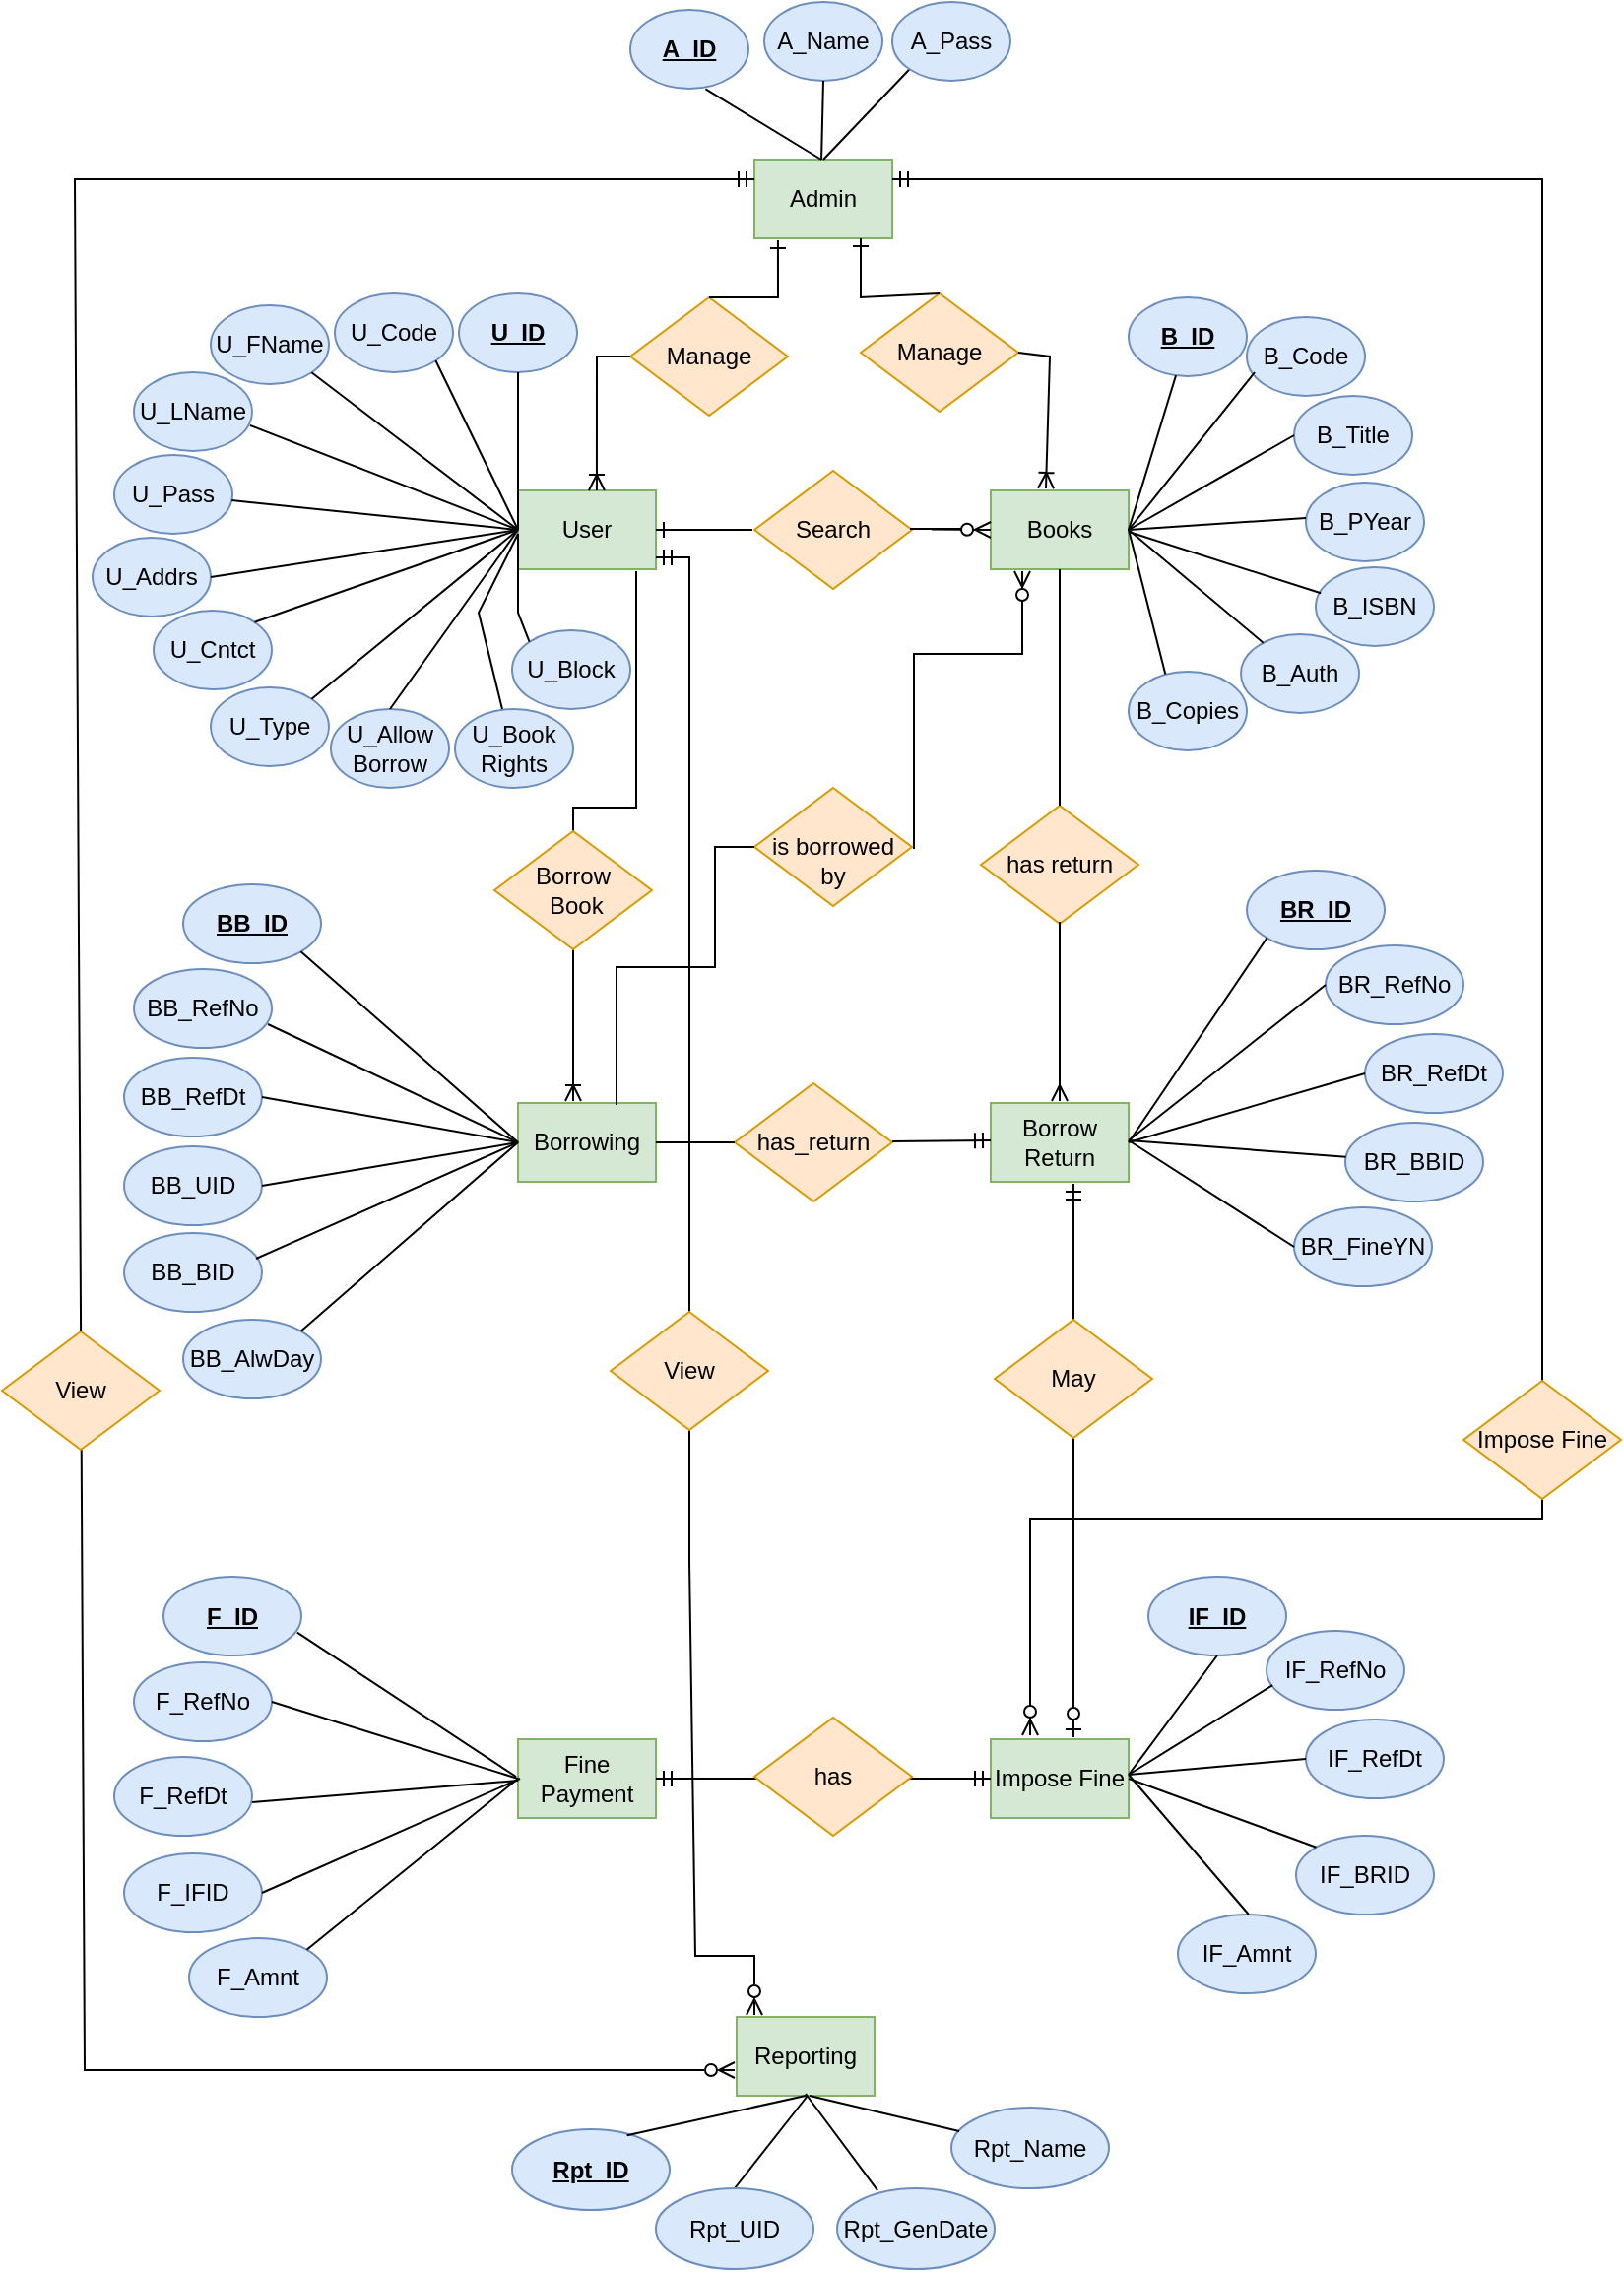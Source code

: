 <mxfile version="22.1.3" type="device">
  <diagram name="Page-1" id="WQARhl-FKVITCLRpHLHu">
    <mxGraphModel dx="1498" dy="593" grid="1" gridSize="10" guides="1" tooltips="1" connect="1" arrows="1" fold="1" page="1" pageScale="1" pageWidth="827" pageHeight="1169" math="0" shadow="0">
      <root>
        <mxCell id="0" />
        <mxCell id="1" parent="0" />
        <mxCell id="soU9A6euAvQVNGEZgH7Y-1" value="User" style="rounded=0;whiteSpace=wrap;html=1;fillColor=#d5e8d4;strokeColor=#82b366;" parent="1" vertex="1">
          <mxGeometry x="240" y="278" width="70" height="40" as="geometry" />
        </mxCell>
        <mxCell id="soU9A6euAvQVNGEZgH7Y-2" value="U_ID" style="ellipse;whiteSpace=wrap;html=1;fontStyle=5;fillColor=#dae8fc;strokeColor=#6c8ebf;" parent="1" vertex="1">
          <mxGeometry x="210" y="178" width="60" height="40" as="geometry" />
        </mxCell>
        <mxCell id="soU9A6euAvQVNGEZgH7Y-3" value="U_FName" style="ellipse;whiteSpace=wrap;html=1;fillColor=#dae8fc;strokeColor=#6c8ebf;" parent="1" vertex="1">
          <mxGeometry x="84" y="184" width="60" height="40" as="geometry" />
        </mxCell>
        <mxCell id="soU9A6euAvQVNGEZgH7Y-4" value="U_Pass" style="ellipse;whiteSpace=wrap;html=1;fillColor=#dae8fc;strokeColor=#6c8ebf;" parent="1" vertex="1">
          <mxGeometry x="35" y="260" width="60" height="40" as="geometry" />
        </mxCell>
        <mxCell id="soU9A6euAvQVNGEZgH7Y-5" value="U_Addrs" style="ellipse;whiteSpace=wrap;html=1;fillColor=#dae8fc;strokeColor=#6c8ebf;" parent="1" vertex="1">
          <mxGeometry x="24" y="302" width="60" height="40" as="geometry" />
        </mxCell>
        <mxCell id="soU9A6euAvQVNGEZgH7Y-6" value="U_Cntct" style="ellipse;whiteSpace=wrap;html=1;fillColor=#dae8fc;strokeColor=#6c8ebf;" parent="1" vertex="1">
          <mxGeometry x="55" y="339" width="60" height="40" as="geometry" />
        </mxCell>
        <mxCell id="soU9A6euAvQVNGEZgH7Y-7" value="U_Type" style="ellipse;whiteSpace=wrap;html=1;fillColor=#dae8fc;strokeColor=#6c8ebf;" parent="1" vertex="1">
          <mxGeometry x="84" y="378" width="60" height="40" as="geometry" />
        </mxCell>
        <mxCell id="soU9A6euAvQVNGEZgH7Y-8" value="U_Code" style="ellipse;whiteSpace=wrap;html=1;fillColor=#dae8fc;strokeColor=#6c8ebf;" parent="1" vertex="1">
          <mxGeometry x="147" y="178" width="60" height="40" as="geometry" />
        </mxCell>
        <mxCell id="soU9A6euAvQVNGEZgH7Y-9" value="U_Allow&lt;br style=&quot;border-color: var(--border-color);&quot;&gt;Borrow" style="ellipse;whiteSpace=wrap;html=1;fillColor=#dae8fc;strokeColor=#6c8ebf;" parent="1" vertex="1">
          <mxGeometry x="145" y="389" width="60" height="40" as="geometry" />
        </mxCell>
        <mxCell id="soU9A6euAvQVNGEZgH7Y-11" value="" style="endArrow=none;html=1;rounded=0;entryX=0.5;entryY=1;entryDx=0;entryDy=0;" parent="1" target="soU9A6euAvQVNGEZgH7Y-2" edge="1">
          <mxGeometry width="50" height="50" relative="1" as="geometry">
            <mxPoint x="240" y="298" as="sourcePoint" />
            <mxPoint x="235" y="258" as="targetPoint" />
          </mxGeometry>
        </mxCell>
        <mxCell id="soU9A6euAvQVNGEZgH7Y-12" value="" style="endArrow=none;html=1;rounded=0;entryX=1;entryY=1;entryDx=0;entryDy=0;" parent="1" target="soU9A6euAvQVNGEZgH7Y-8" edge="1">
          <mxGeometry width="50" height="50" relative="1" as="geometry">
            <mxPoint x="240" y="298" as="sourcePoint" />
            <mxPoint x="120" y="248" as="targetPoint" />
          </mxGeometry>
        </mxCell>
        <mxCell id="soU9A6euAvQVNGEZgH7Y-13" value="" style="endArrow=none;html=1;rounded=0;entryX=1;entryY=1;entryDx=0;entryDy=0;" parent="1" target="soU9A6euAvQVNGEZgH7Y-3" edge="1">
          <mxGeometry width="50" height="50" relative="1" as="geometry">
            <mxPoint x="240" y="298" as="sourcePoint" />
            <mxPoint x="150" y="230" as="targetPoint" />
          </mxGeometry>
        </mxCell>
        <mxCell id="soU9A6euAvQVNGEZgH7Y-14" value="" style="endArrow=none;html=1;rounded=0;" parent="1" target="soU9A6euAvQVNGEZgH7Y-4" edge="1">
          <mxGeometry width="50" height="50" relative="1" as="geometry">
            <mxPoint x="240" y="298" as="sourcePoint" />
            <mxPoint x="110" y="308" as="targetPoint" />
          </mxGeometry>
        </mxCell>
        <mxCell id="soU9A6euAvQVNGEZgH7Y-15" value="" style="endArrow=none;html=1;rounded=0;entryX=1;entryY=0.5;entryDx=0;entryDy=0;" parent="1" target="soU9A6euAvQVNGEZgH7Y-5" edge="1">
          <mxGeometry width="50" height="50" relative="1" as="geometry">
            <mxPoint x="240" y="298" as="sourcePoint" />
            <mxPoint x="106" y="348" as="targetPoint" />
          </mxGeometry>
        </mxCell>
        <mxCell id="soU9A6euAvQVNGEZgH7Y-16" value="" style="endArrow=none;html=1;rounded=0;entryX=1;entryY=0;entryDx=0;entryDy=0;" parent="1" target="soU9A6euAvQVNGEZgH7Y-6" edge="1">
          <mxGeometry width="50" height="50" relative="1" as="geometry">
            <mxPoint x="240" y="298" as="sourcePoint" />
            <mxPoint x="101" y="394" as="targetPoint" />
          </mxGeometry>
        </mxCell>
        <mxCell id="soU9A6euAvQVNGEZgH7Y-17" value="" style="endArrow=none;html=1;rounded=0;entryX=1;entryY=0;entryDx=0;entryDy=0;" parent="1" target="soU9A6euAvQVNGEZgH7Y-7" edge="1">
          <mxGeometry width="50" height="50" relative="1" as="geometry">
            <mxPoint x="240" y="298" as="sourcePoint" />
            <mxPoint x="130" y="483" as="targetPoint" />
          </mxGeometry>
        </mxCell>
        <mxCell id="soU9A6euAvQVNGEZgH7Y-18" value="" style="endArrow=none;html=1;rounded=0;entryX=0.5;entryY=0;entryDx=0;entryDy=0;exitX=0;exitY=0.5;exitDx=0;exitDy=0;" parent="1" source="soU9A6euAvQVNGEZgH7Y-1" target="soU9A6euAvQVNGEZgH7Y-9" edge="1">
          <mxGeometry width="50" height="50" relative="1" as="geometry">
            <mxPoint x="220" y="343" as="sourcePoint" />
            <mxPoint x="140" y="493" as="targetPoint" />
          </mxGeometry>
        </mxCell>
        <mxCell id="soU9A6euAvQVNGEZgH7Y-19" value="Books" style="rounded=0;whiteSpace=wrap;html=1;direction=east;fillColor=#d5e8d4;strokeColor=#82b366;" parent="1" vertex="1">
          <mxGeometry x="480" y="278" width="70" height="40" as="geometry" />
        </mxCell>
        <mxCell id="soU9A6euAvQVNGEZgH7Y-20" value="B_ID" style="ellipse;whiteSpace=wrap;html=1;direction=east;fontStyle=5;fillColor=#dae8fc;strokeColor=#6c8ebf;" parent="1" vertex="1">
          <mxGeometry x="550" y="180" width="60" height="40" as="geometry" />
        </mxCell>
        <mxCell id="soU9A6euAvQVNGEZgH7Y-21" value="B_Title" style="ellipse;whiteSpace=wrap;html=1;direction=east;fillColor=#dae8fc;strokeColor=#6c8ebf;" parent="1" vertex="1">
          <mxGeometry x="634" y="230" width="60" height="40" as="geometry" />
        </mxCell>
        <mxCell id="soU9A6euAvQVNGEZgH7Y-22" value="B_Auth" style="ellipse;whiteSpace=wrap;html=1;direction=east;fillColor=#dae8fc;strokeColor=#6c8ebf;" parent="1" vertex="1">
          <mxGeometry x="607" y="351" width="60" height="40" as="geometry" />
        </mxCell>
        <mxCell id="soU9A6euAvQVNGEZgH7Y-24" value="B_Copies" style="ellipse;whiteSpace=wrap;html=1;direction=east;fillColor=#dae8fc;strokeColor=#6c8ebf;" parent="1" vertex="1">
          <mxGeometry x="550" y="370" width="60" height="40" as="geometry" />
        </mxCell>
        <mxCell id="soU9A6euAvQVNGEZgH7Y-26" value="B_Code" style="ellipse;whiteSpace=wrap;html=1;direction=east;fillColor=#dae8fc;strokeColor=#6c8ebf;" parent="1" vertex="1">
          <mxGeometry x="610" y="190" width="60" height="40" as="geometry" />
        </mxCell>
        <mxCell id="soU9A6euAvQVNGEZgH7Y-36" value="Borrowing" style="rounded=0;whiteSpace=wrap;html=1;direction=east;fillColor=#d5e8d4;strokeColor=#82b366;" parent="1" vertex="1">
          <mxGeometry x="240" y="589" width="70" height="40" as="geometry" />
        </mxCell>
        <mxCell id="soU9A6euAvQVNGEZgH7Y-39" value="BB_ID" style="ellipse;whiteSpace=wrap;html=1;fontStyle=5;fillColor=#dae8fc;strokeColor=#6c8ebf;" parent="1" vertex="1">
          <mxGeometry x="70" y="478" width="70" height="40" as="geometry" />
        </mxCell>
        <mxCell id="soU9A6euAvQVNGEZgH7Y-40" value="BB_RefDt" style="ellipse;whiteSpace=wrap;html=1;fillColor=#dae8fc;strokeColor=#6c8ebf;" parent="1" vertex="1">
          <mxGeometry x="40" y="566" width="70" height="40" as="geometry" />
        </mxCell>
        <mxCell id="soU9A6euAvQVNGEZgH7Y-41" value="BB_UID" style="ellipse;whiteSpace=wrap;html=1;fillColor=#dae8fc;strokeColor=#6c8ebf;" parent="1" vertex="1">
          <mxGeometry x="40" y="611" width="70" height="40" as="geometry" />
        </mxCell>
        <mxCell id="soU9A6euAvQVNGEZgH7Y-42" value="BB_BID" style="ellipse;whiteSpace=wrap;html=1;fillColor=#dae8fc;strokeColor=#6c8ebf;" parent="1" vertex="1">
          <mxGeometry x="40" y="655" width="70" height="40" as="geometry" />
        </mxCell>
        <mxCell id="soU9A6euAvQVNGEZgH7Y-43" value="BB_AlwDay" style="ellipse;whiteSpace=wrap;html=1;fillColor=#dae8fc;strokeColor=#6c8ebf;" parent="1" vertex="1">
          <mxGeometry x="70" y="699" width="70" height="40" as="geometry" />
        </mxCell>
        <mxCell id="soU9A6euAvQVNGEZgH7Y-51" value="Fine Payment" style="rounded=0;whiteSpace=wrap;html=1;direction=east;fillColor=#d5e8d4;strokeColor=#82b366;" parent="1" vertex="1">
          <mxGeometry x="240" y="912" width="70" height="40" as="geometry" />
        </mxCell>
        <mxCell id="soU9A6euAvQVNGEZgH7Y-52" value="F_ID" style="ellipse;whiteSpace=wrap;html=1;fontStyle=5;fillColor=#dae8fc;strokeColor=#6c8ebf;" parent="1" vertex="1">
          <mxGeometry x="60" y="829.5" width="70" height="40" as="geometry" />
        </mxCell>
        <mxCell id="soU9A6euAvQVNGEZgH7Y-53" value="F_RefNo" style="ellipse;whiteSpace=wrap;html=1;fillColor=#dae8fc;strokeColor=#6c8ebf;" parent="1" vertex="1">
          <mxGeometry x="45" y="873" width="70" height="40" as="geometry" />
        </mxCell>
        <mxCell id="soU9A6euAvQVNGEZgH7Y-54" value="F_RefDt" style="ellipse;whiteSpace=wrap;html=1;fillColor=#dae8fc;strokeColor=#6c8ebf;" parent="1" vertex="1">
          <mxGeometry x="35" y="921" width="70" height="40" as="geometry" />
        </mxCell>
        <mxCell id="soU9A6euAvQVNGEZgH7Y-58" value="" style="endArrow=none;html=1;rounded=0;exitX=0;exitY=0.5;exitDx=0;exitDy=0;entryX=1;entryY=0.5;entryDx=0;entryDy=0;" parent="1" source="soU9A6euAvQVNGEZgH7Y-51" target="soU9A6euAvQVNGEZgH7Y-53" edge="1">
          <mxGeometry width="50" height="50" relative="1" as="geometry">
            <mxPoint x="175" y="970" as="sourcePoint" />
            <mxPoint x="300" y="890" as="targetPoint" />
          </mxGeometry>
        </mxCell>
        <mxCell id="soU9A6euAvQVNGEZgH7Y-62" value="BB_RefNo" style="ellipse;whiteSpace=wrap;html=1;fillColor=#dae8fc;strokeColor=#6c8ebf;" parent="1" vertex="1">
          <mxGeometry x="45" y="521" width="70" height="40" as="geometry" />
        </mxCell>
        <mxCell id="ZpRH4vS81PcK0V856r_r-1" value="Borrow Return" style="rounded=0;whiteSpace=wrap;html=1;direction=east;fillColor=#d5e8d4;strokeColor=#82b366;" parent="1" vertex="1">
          <mxGeometry x="480" y="589" width="70" height="40" as="geometry" />
        </mxCell>
        <mxCell id="ZpRH4vS81PcK0V856r_r-2" value="BR_ID" style="ellipse;whiteSpace=wrap;html=1;fontStyle=5;fillColor=#dae8fc;strokeColor=#6c8ebf;" parent="1" vertex="1">
          <mxGeometry x="610" y="471" width="70" height="40" as="geometry" />
        </mxCell>
        <mxCell id="ZpRH4vS81PcK0V856r_r-3" value="BR_RefDt" style="ellipse;whiteSpace=wrap;html=1;fillColor=#dae8fc;strokeColor=#6c8ebf;" parent="1" vertex="1">
          <mxGeometry x="670" y="554" width="70" height="40" as="geometry" />
        </mxCell>
        <mxCell id="ZpRH4vS81PcK0V856r_r-4" value="BR_BBID" style="ellipse;whiteSpace=wrap;html=1;fillColor=#dae8fc;strokeColor=#6c8ebf;" parent="1" vertex="1">
          <mxGeometry x="660" y="599" width="70" height="40" as="geometry" />
        </mxCell>
        <mxCell id="ZpRH4vS81PcK0V856r_r-6" value="BR_FineYN" style="ellipse;whiteSpace=wrap;html=1;fillColor=#dae8fc;strokeColor=#6c8ebf;" parent="1" vertex="1">
          <mxGeometry x="634" y="642" width="70" height="40" as="geometry" />
        </mxCell>
        <mxCell id="ZpRH4vS81PcK0V856r_r-7" value="" style="endArrow=none;html=1;rounded=0;exitX=1;exitY=0.5;exitDx=0;exitDy=0;entryX=0;entryY=1;entryDx=0;entryDy=0;" parent="1" source="ZpRH4vS81PcK0V856r_r-1" target="ZpRH4vS81PcK0V856r_r-2" edge="1">
          <mxGeometry width="50" height="50" relative="1" as="geometry">
            <mxPoint x="560" y="580" as="sourcePoint" />
            <mxPoint x="600" y="514" as="targetPoint" />
          </mxGeometry>
        </mxCell>
        <mxCell id="ZpRH4vS81PcK0V856r_r-8" value="" style="endArrow=none;html=1;rounded=0;exitX=1;exitY=0.5;exitDx=0;exitDy=0;entryX=0;entryY=0.5;entryDx=0;entryDy=0;" parent="1" source="ZpRH4vS81PcK0V856r_r-1" target="ZpRH4vS81PcK0V856r_r-3" edge="1">
          <mxGeometry width="50" height="50" relative="1" as="geometry">
            <mxPoint x="560" y="618" as="sourcePoint" />
            <mxPoint x="620" y="540" as="targetPoint" />
          </mxGeometry>
        </mxCell>
        <mxCell id="ZpRH4vS81PcK0V856r_r-9" value="" style="endArrow=none;html=1;rounded=0;" parent="1" target="ZpRH4vS81PcK0V856r_r-4" edge="1">
          <mxGeometry width="50" height="50" relative="1" as="geometry">
            <mxPoint x="550" y="608" as="sourcePoint" />
            <mxPoint x="640" y="568" as="targetPoint" />
          </mxGeometry>
        </mxCell>
        <mxCell id="ZpRH4vS81PcK0V856r_r-11" value="" style="endArrow=none;html=1;rounded=0;entryX=0;entryY=0.5;entryDx=0;entryDy=0;" parent="1" target="ZpRH4vS81PcK0V856r_r-6" edge="1">
          <mxGeometry width="50" height="50" relative="1" as="geometry">
            <mxPoint x="550" y="608" as="sourcePoint" />
            <mxPoint x="610" y="671" as="targetPoint" />
          </mxGeometry>
        </mxCell>
        <mxCell id="ZpRH4vS81PcK0V856r_r-12" value="BR_RefNo" style="ellipse;whiteSpace=wrap;html=1;fillColor=#dae8fc;strokeColor=#6c8ebf;" parent="1" vertex="1">
          <mxGeometry x="650" y="509" width="70" height="40" as="geometry" />
        </mxCell>
        <mxCell id="ZpRH4vS81PcK0V856r_r-13" value="" style="endArrow=none;html=1;rounded=0;entryX=0;entryY=0.5;entryDx=0;entryDy=0;" parent="1" target="ZpRH4vS81PcK0V856r_r-12" edge="1">
          <mxGeometry width="50" height="50" relative="1" as="geometry">
            <mxPoint x="550" y="608" as="sourcePoint" />
            <mxPoint x="590" y="502" as="targetPoint" />
          </mxGeometry>
        </mxCell>
        <mxCell id="ZpRH4vS81PcK0V856r_r-16" value="F_Amnt" style="ellipse;whiteSpace=wrap;html=1;fillColor=#dae8fc;strokeColor=#6c8ebf;" parent="1" vertex="1">
          <mxGeometry x="73" y="1013" width="70" height="40" as="geometry" />
        </mxCell>
        <mxCell id="ZpRH4vS81PcK0V856r_r-32" value="Search" style="rhombus;whiteSpace=wrap;html=1;fillColor=#ffe6cc;strokeColor=#d79b00;" parent="1" vertex="1">
          <mxGeometry x="360" y="268" width="80" height="60" as="geometry" />
        </mxCell>
        <mxCell id="xb1grsWNaDglziIS0Vpw-1" value="" style="endArrow=none;html=1;rounded=0;" parent="1" target="soU9A6euAvQVNGEZgH7Y-20" edge="1">
          <mxGeometry width="50" height="50" relative="1" as="geometry">
            <mxPoint x="550" y="298" as="sourcePoint" />
            <mxPoint x="600" y="248" as="targetPoint" />
          </mxGeometry>
        </mxCell>
        <mxCell id="xb1grsWNaDglziIS0Vpw-2" value="" style="endArrow=none;html=1;rounded=0;entryX=0.067;entryY=0.7;entryDx=0;entryDy=0;entryPerimeter=0;" parent="1" target="soU9A6euAvQVNGEZgH7Y-26" edge="1">
          <mxGeometry width="50" height="50" relative="1" as="geometry">
            <mxPoint x="550" y="298" as="sourcePoint" />
            <mxPoint x="626" y="228" as="targetPoint" />
          </mxGeometry>
        </mxCell>
        <mxCell id="xb1grsWNaDglziIS0Vpw-3" value="" style="endArrow=none;html=1;rounded=0;exitX=1;exitY=0.5;exitDx=0;exitDy=0;entryX=0;entryY=0.5;entryDx=0;entryDy=0;" parent="1" source="soU9A6euAvQVNGEZgH7Y-19" target="soU9A6euAvQVNGEZgH7Y-21" edge="1">
          <mxGeometry width="50" height="50" relative="1" as="geometry">
            <mxPoint x="564" y="308" as="sourcePoint" />
            <mxPoint x="630" y="263" as="targetPoint" />
          </mxGeometry>
        </mxCell>
        <mxCell id="xb1grsWNaDglziIS0Vpw-4" value="" style="endArrow=none;html=1;rounded=0;exitX=1;exitY=0.5;exitDx=0;exitDy=0;" parent="1" source="soU9A6euAvQVNGEZgH7Y-19" target="soU9A6euAvQVNGEZgH7Y-22" edge="1">
          <mxGeometry width="50" height="50" relative="1" as="geometry">
            <mxPoint x="560" y="308" as="sourcePoint" />
            <mxPoint x="644" y="298" as="targetPoint" />
          </mxGeometry>
        </mxCell>
        <mxCell id="xb1grsWNaDglziIS0Vpw-5" value="" style="endArrow=none;html=1;rounded=0;exitX=1;exitY=0.5;exitDx=0;exitDy=0;entryX=0.311;entryY=0.031;entryDx=0;entryDy=0;entryPerimeter=0;" parent="1" source="soU9A6euAvQVNGEZgH7Y-19" target="soU9A6euAvQVNGEZgH7Y-24" edge="1">
          <mxGeometry width="50" height="50" relative="1" as="geometry">
            <mxPoint x="560" y="308" as="sourcePoint" />
            <mxPoint x="642" y="331" as="targetPoint" />
          </mxGeometry>
        </mxCell>
        <mxCell id="xb1grsWNaDglziIS0Vpw-6" value="" style="endArrow=none;html=1;rounded=0;exitX=0;exitY=0.5;exitDx=0;exitDy=0;entryX=1;entryY=1;entryDx=0;entryDy=0;" parent="1" source="soU9A6euAvQVNGEZgH7Y-36" target="soU9A6euAvQVNGEZgH7Y-39" edge="1">
          <mxGeometry width="50" height="50" relative="1" as="geometry">
            <mxPoint x="110" y="615" as="sourcePoint" />
            <mxPoint x="140" y="499" as="targetPoint" />
          </mxGeometry>
        </mxCell>
        <mxCell id="xb1grsWNaDglziIS0Vpw-7" value="" style="endArrow=none;html=1;rounded=0;exitX=0;exitY=0.5;exitDx=0;exitDy=0;entryX=0.929;entryY=0.7;entryDx=0;entryDy=0;entryPerimeter=0;" parent="1" source="soU9A6euAvQVNGEZgH7Y-36" edge="1">
          <mxGeometry width="50" height="50" relative="1" as="geometry">
            <mxPoint x="253" y="619" as="sourcePoint" />
            <mxPoint x="113.03" y="549" as="targetPoint" />
          </mxGeometry>
        </mxCell>
        <mxCell id="xb1grsWNaDglziIS0Vpw-8" value="" style="endArrow=none;html=1;rounded=0;entryX=1;entryY=0.5;entryDx=0;entryDy=0;" parent="1" target="soU9A6euAvQVNGEZgH7Y-40" edge="1">
          <mxGeometry width="50" height="50" relative="1" as="geometry">
            <mxPoint x="240" y="609" as="sourcePoint" />
            <mxPoint x="123.03" y="559" as="targetPoint" />
          </mxGeometry>
        </mxCell>
        <mxCell id="xb1grsWNaDglziIS0Vpw-9" value="" style="endArrow=none;html=1;rounded=0;entryX=1;entryY=0.5;entryDx=0;entryDy=0;exitX=0;exitY=0.5;exitDx=0;exitDy=0;" parent="1" source="soU9A6euAvQVNGEZgH7Y-36" target="soU9A6euAvQVNGEZgH7Y-41" edge="1">
          <mxGeometry width="50" height="50" relative="1" as="geometry">
            <mxPoint x="250" y="619" as="sourcePoint" />
            <mxPoint x="120" y="596" as="targetPoint" />
          </mxGeometry>
        </mxCell>
        <mxCell id="xb1grsWNaDglziIS0Vpw-10" value="" style="endArrow=none;html=1;rounded=0;entryX=0.957;entryY=0.325;entryDx=0;entryDy=0;entryPerimeter=0;" parent="1" target="soU9A6euAvQVNGEZgH7Y-42" edge="1">
          <mxGeometry width="50" height="50" relative="1" as="geometry">
            <mxPoint x="240" y="609" as="sourcePoint" />
            <mxPoint x="120" y="641" as="targetPoint" />
          </mxGeometry>
        </mxCell>
        <mxCell id="xb1grsWNaDglziIS0Vpw-11" value="" style="endArrow=none;html=1;rounded=0;entryX=1;entryY=0;entryDx=0;entryDy=0;exitX=0;exitY=0.5;exitDx=0;exitDy=0;" parent="1" source="soU9A6euAvQVNGEZgH7Y-36" target="soU9A6euAvQVNGEZgH7Y-43" edge="1">
          <mxGeometry width="50" height="50" relative="1" as="geometry">
            <mxPoint x="260" y="629" as="sourcePoint" />
            <mxPoint x="130" y="651" as="targetPoint" />
          </mxGeometry>
        </mxCell>
        <mxCell id="xb1grsWNaDglziIS0Vpw-17" style="edgeStyle=orthogonalEdgeStyle;rounded=0;orthogonalLoop=1;jettySize=auto;html=1;exitX=0.5;exitY=1;exitDx=0;exitDy=0;" parent="1" edge="1">
          <mxGeometry relative="1" as="geometry">
            <mxPoint x="655" y="683" as="sourcePoint" />
            <mxPoint x="655" y="683" as="targetPoint" />
          </mxGeometry>
        </mxCell>
        <mxCell id="xb1grsWNaDglziIS0Vpw-18" value="" style="edgeStyle=entityRelationEdgeStyle;fontSize=12;html=1;endArrow=ERzeroToMany;endFill=1;rounded=0;" parent="1" edge="1">
          <mxGeometry width="100" height="100" relative="1" as="geometry">
            <mxPoint x="439" y="297.5" as="sourcePoint" />
            <mxPoint x="480" y="298" as="targetPoint" />
            <Array as="points">
              <mxPoint x="369" y="237.5" />
              <mxPoint x="549" y="247.5" />
            </Array>
          </mxGeometry>
        </mxCell>
        <mxCell id="xb1grsWNaDglziIS0Vpw-20" value="&lt;br&gt;is borrowed by" style="rhombus;whiteSpace=wrap;html=1;fillColor=#ffe6cc;strokeColor=#d79b00;" parent="1" vertex="1">
          <mxGeometry x="360" y="429" width="80" height="60" as="geometry" />
        </mxCell>
        <mxCell id="xb1grsWNaDglziIS0Vpw-21" value="" style="fontSize=12;html=1;endArrow=ERzeroToMany;endFill=1;rounded=0;exitX=1;exitY=0.5;exitDx=0;exitDy=0;" parent="1" edge="1">
          <mxGeometry width="100" height="100" relative="1" as="geometry">
            <mxPoint x="441" y="460" as="sourcePoint" />
            <mxPoint x="496" y="319" as="targetPoint" />
            <Array as="points">
              <mxPoint x="441" y="361" />
              <mxPoint x="496" y="361" />
            </Array>
          </mxGeometry>
        </mxCell>
        <mxCell id="eGpDj41UEJ41Ew0HX_uD-2" value="" style="endArrow=none;html=1;rounded=0;" parent="1" edge="1">
          <mxGeometry relative="1" as="geometry">
            <mxPoint x="290" y="590" as="sourcePoint" />
            <mxPoint x="360" y="459" as="targetPoint" />
            <Array as="points">
              <mxPoint x="290" y="520" />
              <mxPoint x="340" y="520" />
              <mxPoint x="340" y="459" />
            </Array>
          </mxGeometry>
        </mxCell>
        <mxCell id="ZpRH4vS81PcK0V856r_r-22" value="has_return" style="rhombus;whiteSpace=wrap;html=1;fillColor=#ffe6cc;strokeColor=#d79b00;" parent="1" vertex="1">
          <mxGeometry x="350" y="579" width="80" height="60" as="geometry" />
        </mxCell>
        <mxCell id="eGpDj41UEJ41Ew0HX_uD-13" value="" style="fontSize=12;html=1;endArrow=ERmandOne;rounded=0;" parent="1" edge="1">
          <mxGeometry width="100" height="100" relative="1" as="geometry">
            <mxPoint x="430" y="608.5" as="sourcePoint" />
            <mxPoint x="480" y="608" as="targetPoint" />
          </mxGeometry>
        </mxCell>
        <mxCell id="eGpDj41UEJ41Ew0HX_uD-15" value="" style="line;strokeWidth=1;rotatable=0;dashed=0;labelPosition=right;align=left;verticalAlign=middle;spacingTop=0;spacingLeft=6;points=[];portConstraint=eastwest;" parent="1" vertex="1">
          <mxGeometry x="310" y="604" width="40" height="10" as="geometry" />
        </mxCell>
        <mxCell id="eGpDj41UEJ41Ew0HX_uD-19" value="has return" style="rhombus;whiteSpace=wrap;html=1;fillColor=#ffe6cc;strokeColor=#d79b00;" parent="1" vertex="1">
          <mxGeometry x="475" y="438" width="80" height="60" as="geometry" />
        </mxCell>
        <mxCell id="eGpDj41UEJ41Ew0HX_uD-20" value="" style="endArrow=none;html=1;rounded=0;exitX=0.5;exitY=0;exitDx=0;exitDy=0;" parent="1" source="eGpDj41UEJ41Ew0HX_uD-19" target="soU9A6euAvQVNGEZgH7Y-19" edge="1">
          <mxGeometry relative="1" as="geometry">
            <mxPoint x="410" y="439" as="sourcePoint" />
            <mxPoint x="525" y="328" as="targetPoint" />
            <Array as="points" />
          </mxGeometry>
        </mxCell>
        <mxCell id="eGpDj41UEJ41Ew0HX_uD-38" value="Admin" style="rounded=0;whiteSpace=wrap;html=1;fillColor=#d5e8d4;strokeColor=#82b366;" parent="1" vertex="1">
          <mxGeometry x="360" y="110" width="70" height="40" as="geometry" />
        </mxCell>
        <mxCell id="eGpDj41UEJ41Ew0HX_uD-56" value="" style="endArrow=none;html=1;rounded=0;exitX=0.5;exitY=0;exitDx=0;exitDy=0;entryX=0;entryY=1;entryDx=0;entryDy=0;" parent="1" source="eGpDj41UEJ41Ew0HX_uD-38" target="eGpDj41UEJ41Ew0HX_uD-59" edge="1">
          <mxGeometry width="50" height="50" relative="1" as="geometry">
            <mxPoint x="529" y="140" as="sourcePoint" />
            <mxPoint x="529" y="100" as="targetPoint" />
          </mxGeometry>
        </mxCell>
        <mxCell id="eGpDj41UEJ41Ew0HX_uD-57" value="A_ID" style="ellipse;whiteSpace=wrap;html=1;direction=east;fontStyle=5;fillColor=#dae8fc;strokeColor=#6c8ebf;" parent="1" vertex="1">
          <mxGeometry x="297" y="34" width="60" height="40" as="geometry" />
        </mxCell>
        <mxCell id="eGpDj41UEJ41Ew0HX_uD-58" value="A_Name" style="ellipse;whiteSpace=wrap;html=1;direction=east;fillColor=#dae8fc;strokeColor=#6c8ebf;" parent="1" vertex="1">
          <mxGeometry x="365" y="30" width="60" height="40" as="geometry" />
        </mxCell>
        <mxCell id="eGpDj41UEJ41Ew0HX_uD-59" value="A_Pass" style="ellipse;whiteSpace=wrap;html=1;direction=east;fillColor=#dae8fc;strokeColor=#6c8ebf;" parent="1" vertex="1">
          <mxGeometry x="430" y="30" width="60" height="40" as="geometry" />
        </mxCell>
        <mxCell id="eGpDj41UEJ41Ew0HX_uD-60" value="" style="endArrow=none;html=1;rounded=0;entryX=0.5;entryY=1;entryDx=0;entryDy=0;exitX=0.429;exitY=0;exitDx=0;exitDy=0;exitPerimeter=0;" parent="1" target="eGpDj41UEJ41Ew0HX_uD-58" edge="1">
          <mxGeometry width="50" height="50" relative="1" as="geometry">
            <mxPoint x="394.03" y="110" as="sourcePoint" />
            <mxPoint x="387.5" y="70" as="targetPoint" />
          </mxGeometry>
        </mxCell>
        <mxCell id="eGpDj41UEJ41Ew0HX_uD-61" value="" style="endArrow=none;html=1;rounded=0;entryX=1;entryY=1;entryDx=0;entryDy=0;" parent="1" edge="1">
          <mxGeometry width="50" height="50" relative="1" as="geometry">
            <mxPoint x="394" y="110" as="sourcePoint" />
            <mxPoint x="335.213" y="74.142" as="targetPoint" />
          </mxGeometry>
        </mxCell>
        <mxCell id="eGpDj41UEJ41Ew0HX_uD-62" value="Manage" style="rhombus;whiteSpace=wrap;html=1;fillColor=#ffe6cc;strokeColor=#d79b00;" parent="1" vertex="1">
          <mxGeometry x="297" y="180" width="80" height="60" as="geometry" />
        </mxCell>
        <mxCell id="eGpDj41UEJ41Ew0HX_uD-65" value="" style="fontSize=12;html=1;endArrow=ERone;endFill=1;rounded=0;entryX=0.171;entryY=1.025;entryDx=0;entryDy=0;entryPerimeter=0;exitX=0.5;exitY=0;exitDx=0;exitDy=0;" parent="1" source="eGpDj41UEJ41Ew0HX_uD-62" target="eGpDj41UEJ41Ew0HX_uD-38" edge="1">
          <mxGeometry width="100" height="100" relative="1" as="geometry">
            <mxPoint x="260" y="278" as="sourcePoint" />
            <mxPoint x="400" y="160" as="targetPoint" />
            <Array as="points">
              <mxPoint x="372" y="180" />
            </Array>
          </mxGeometry>
        </mxCell>
        <mxCell id="eGpDj41UEJ41Ew0HX_uD-66" value="" style="fontSize=12;html=1;endArrow=ERoneToMany;rounded=0;exitX=0;exitY=0.5;exitDx=0;exitDy=0;entryX=0.571;entryY=0;entryDx=0;entryDy=0;entryPerimeter=0;" parent="1" source="eGpDj41UEJ41Ew0HX_uD-62" target="soU9A6euAvQVNGEZgH7Y-1" edge="1">
          <mxGeometry width="100" height="100" relative="1" as="geometry">
            <mxPoint x="300" y="390" as="sourcePoint" />
            <mxPoint x="280" y="270" as="targetPoint" />
            <Array as="points">
              <mxPoint x="280" y="210" />
            </Array>
          </mxGeometry>
        </mxCell>
        <mxCell id="eGpDj41UEJ41Ew0HX_uD-67" value="Manage" style="rhombus;whiteSpace=wrap;html=1;fillColor=#ffe6cc;strokeColor=#d79b00;" parent="1" vertex="1">
          <mxGeometry x="414" y="178" width="80" height="60" as="geometry" />
        </mxCell>
        <mxCell id="eGpDj41UEJ41Ew0HX_uD-68" value="" style="fontSize=12;html=1;endArrow=ERone;endFill=1;rounded=0;entryX=0.571;entryY=1;entryDx=0;entryDy=0;entryPerimeter=0;exitX=0.5;exitY=0;exitDx=0;exitDy=0;" parent="1" source="eGpDj41UEJ41Ew0HX_uD-67" edge="1">
          <mxGeometry width="100" height="100" relative="1" as="geometry">
            <mxPoint x="351" y="180" as="sourcePoint" />
            <mxPoint x="414" y="150" as="targetPoint" />
            <Array as="points">
              <mxPoint x="414" y="180" />
            </Array>
          </mxGeometry>
        </mxCell>
        <mxCell id="eGpDj41UEJ41Ew0HX_uD-69" value="" style="fontSize=12;html=1;endArrow=ERoneToMany;rounded=0;exitX=1;exitY=0.5;exitDx=0;exitDy=0;" parent="1" source="eGpDj41UEJ41Ew0HX_uD-67" edge="1">
          <mxGeometry width="100" height="100" relative="1" as="geometry">
            <mxPoint x="493" y="210" as="sourcePoint" />
            <mxPoint x="508" y="277" as="targetPoint" />
            <Array as="points">
              <mxPoint x="510" y="210" />
            </Array>
          </mxGeometry>
        </mxCell>
        <mxCell id="eGpDj41UEJ41Ew0HX_uD-70" value="" style="fontSize=12;html=1;endArrow=ERone;endFill=1;rounded=0;entryX=1;entryY=0.5;entryDx=0;entryDy=0;exitX=0.96;exitY=0.8;exitDx=0;exitDy=0;exitPerimeter=0;" parent="1" target="soU9A6euAvQVNGEZgH7Y-1" edge="1">
          <mxGeometry width="100" height="100" relative="1" as="geometry">
            <mxPoint x="359" y="298" as="sourcePoint" />
            <mxPoint x="311" y="305" as="targetPoint" />
          </mxGeometry>
        </mxCell>
        <mxCell id="pevki5b9CbO4IoujtKry-1" value="Impose Fine" style="rounded=0;whiteSpace=wrap;html=1;direction=east;fillColor=#d5e8d4;strokeColor=#82b366;" parent="1" vertex="1">
          <mxGeometry x="480" y="912" width="70" height="40" as="geometry" />
        </mxCell>
        <mxCell id="pevki5b9CbO4IoujtKry-2" value="IF_ID" style="ellipse;whiteSpace=wrap;html=1;fontStyle=5;fillColor=#dae8fc;strokeColor=#6c8ebf;" parent="1" vertex="1">
          <mxGeometry x="560" y="829.5" width="70" height="40" as="geometry" />
        </mxCell>
        <mxCell id="pevki5b9CbO4IoujtKry-3" value="IF_RefNo" style="ellipse;whiteSpace=wrap;html=1;fillColor=#dae8fc;strokeColor=#6c8ebf;" parent="1" vertex="1">
          <mxGeometry x="620" y="857" width="70" height="40" as="geometry" />
        </mxCell>
        <mxCell id="pevki5b9CbO4IoujtKry-4" value="IF_RefDt" style="ellipse;whiteSpace=wrap;html=1;fillColor=#dae8fc;strokeColor=#6c8ebf;" parent="1" vertex="1">
          <mxGeometry x="640" y="902" width="70" height="40" as="geometry" />
        </mxCell>
        <mxCell id="pevki5b9CbO4IoujtKry-10" value="IF_Amnt" style="ellipse;whiteSpace=wrap;html=1;fillColor=#dae8fc;strokeColor=#6c8ebf;" parent="1" vertex="1">
          <mxGeometry x="575" y="1001" width="70" height="40" as="geometry" />
        </mxCell>
        <mxCell id="pevki5b9CbO4IoujtKry-13" value="IF_BRID" style="ellipse;whiteSpace=wrap;html=1;fillColor=#dae8fc;strokeColor=#6c8ebf;" parent="1" vertex="1">
          <mxGeometry x="635" y="961" width="70" height="40" as="geometry" />
        </mxCell>
        <mxCell id="pevki5b9CbO4IoujtKry-15" value="" style="endArrow=none;html=1;rounded=0;exitX=0;exitY=0.5;exitDx=0;exitDy=0;entryX=1;entryY=0;entryDx=0;entryDy=0;" parent="1" source="soU9A6euAvQVNGEZgH7Y-51" target="ZpRH4vS81PcK0V856r_r-16" edge="1">
          <mxGeometry width="50" height="50" relative="1" as="geometry">
            <mxPoint x="245" y="945" as="sourcePoint" />
            <mxPoint x="137.03" y="1024.02" as="targetPoint" />
          </mxGeometry>
        </mxCell>
        <mxCell id="pevki5b9CbO4IoujtKry-17" value="" style="endArrow=none;html=1;rounded=0;entryX=1;entryY=0.5;entryDx=0;entryDy=0;" parent="1" edge="1">
          <mxGeometry width="50" height="50" relative="1" as="geometry">
            <mxPoint x="240" y="933" as="sourcePoint" />
            <mxPoint x="105" y="944" as="targetPoint" />
          </mxGeometry>
        </mxCell>
        <mxCell id="pevki5b9CbO4IoujtKry-18" value="" style="endArrow=none;html=1;rounded=0;entryX=1.013;entryY=0.682;entryDx=0;entryDy=0;entryPerimeter=0;" parent="1" edge="1">
          <mxGeometry width="50" height="50" relative="1" as="geometry">
            <mxPoint x="239" y="931" as="sourcePoint" />
            <mxPoint x="127.91" y="857.78" as="targetPoint" />
          </mxGeometry>
        </mxCell>
        <mxCell id="pevki5b9CbO4IoujtKry-20" value="" style="endArrow=none;html=1;rounded=0;exitX=0.5;exitY=1;exitDx=0;exitDy=0;" parent="1" source="pevki5b9CbO4IoujtKry-2" edge="1">
          <mxGeometry width="50" height="50" relative="1" as="geometry">
            <mxPoint x="650" y="846.99" as="sourcePoint" />
            <mxPoint x="550" y="930" as="targetPoint" />
          </mxGeometry>
        </mxCell>
        <mxCell id="pevki5b9CbO4IoujtKry-21" value="" style="endArrow=none;html=1;rounded=0;exitX=0.044;exitY=0.689;exitDx=0;exitDy=0;exitPerimeter=0;" parent="1" source="pevki5b9CbO4IoujtKry-3" edge="1">
          <mxGeometry width="50" height="50" relative="1" as="geometry">
            <mxPoint x="605" y="880" as="sourcePoint" />
            <mxPoint x="550" y="930" as="targetPoint" />
          </mxGeometry>
        </mxCell>
        <mxCell id="pevki5b9CbO4IoujtKry-22" value="" style="endArrow=none;html=1;rounded=0;exitX=0;exitY=0.5;exitDx=0;exitDy=0;" parent="1" source="pevki5b9CbO4IoujtKry-4" edge="1">
          <mxGeometry width="50" height="50" relative="1" as="geometry">
            <mxPoint x="633" y="895" as="sourcePoint" />
            <mxPoint x="550" y="930" as="targetPoint" />
          </mxGeometry>
        </mxCell>
        <mxCell id="pevki5b9CbO4IoujtKry-24" value="" style="endArrow=none;html=1;rounded=0;exitX=0;exitY=0;exitDx=0;exitDy=0;entryX=1;entryY=0.5;entryDx=0;entryDy=0;" parent="1" source="pevki5b9CbO4IoujtKry-13" target="pevki5b9CbO4IoujtKry-1" edge="1">
          <mxGeometry width="50" height="50" relative="1" as="geometry">
            <mxPoint x="657.59" y="963.54" as="sourcePoint" />
            <mxPoint x="560" y="941" as="targetPoint" />
          </mxGeometry>
        </mxCell>
        <mxCell id="pevki5b9CbO4IoujtKry-25" value="" style="endArrow=none;html=1;rounded=0;exitX=0.514;exitY=0;exitDx=0;exitDy=0;exitPerimeter=0;" parent="1" source="pevki5b9CbO4IoujtKry-10" edge="1">
          <mxGeometry width="50" height="50" relative="1" as="geometry">
            <mxPoint x="593" y="1010" as="sourcePoint" />
            <mxPoint x="550" y="930" as="targetPoint" />
          </mxGeometry>
        </mxCell>
        <mxCell id="pevki5b9CbO4IoujtKry-27" value="B_PYear" style="ellipse;whiteSpace=wrap;html=1;direction=east;fillColor=#dae8fc;strokeColor=#6c8ebf;" parent="1" vertex="1">
          <mxGeometry x="640" y="274" width="60" height="40" as="geometry" />
        </mxCell>
        <mxCell id="pevki5b9CbO4IoujtKry-28" value="B_ISBN" style="ellipse;whiteSpace=wrap;html=1;direction=east;fillColor=#dae8fc;strokeColor=#6c8ebf;" parent="1" vertex="1">
          <mxGeometry x="645" y="317" width="60" height="40" as="geometry" />
        </mxCell>
        <mxCell id="pevki5b9CbO4IoujtKry-29" value="" style="endArrow=none;html=1;rounded=0;entryX=0;entryY=0.5;entryDx=0;entryDy=0;" parent="1" edge="1">
          <mxGeometry width="50" height="50" relative="1" as="geometry">
            <mxPoint x="550" y="298" as="sourcePoint" />
            <mxPoint x="640" y="292" as="targetPoint" />
          </mxGeometry>
        </mxCell>
        <mxCell id="pevki5b9CbO4IoujtKry-31" value="" style="endArrow=none;html=1;rounded=0;entryX=0.043;entryY=0.328;entryDx=0;entryDy=0;entryPerimeter=0;" parent="1" target="pevki5b9CbO4IoujtKry-28" edge="1">
          <mxGeometry width="50" height="50" relative="1" as="geometry">
            <mxPoint x="550" y="299" as="sourcePoint" />
            <mxPoint x="650" y="303" as="targetPoint" />
          </mxGeometry>
        </mxCell>
        <mxCell id="pevki5b9CbO4IoujtKry-32" value="U_LName" style="ellipse;whiteSpace=wrap;html=1;fillColor=#dae8fc;strokeColor=#6c8ebf;" parent="1" vertex="1">
          <mxGeometry x="45" y="218" width="60" height="40" as="geometry" />
        </mxCell>
        <mxCell id="pevki5b9CbO4IoujtKry-34" value="" style="endArrow=none;html=1;rounded=0;entryX=0.983;entryY=0.675;entryDx=0;entryDy=0;entryPerimeter=0;" parent="1" edge="1" target="pevki5b9CbO4IoujtKry-32">
          <mxGeometry width="50" height="50" relative="1" as="geometry">
            <mxPoint x="240" y="298" as="sourcePoint" />
            <mxPoint x="103.14" y="261.44" as="targetPoint" />
          </mxGeometry>
        </mxCell>
        <mxCell id="pevki5b9CbO4IoujtKry-36" value="" style="fontSize=12;html=1;endArrow=ERmany;rounded=0;entryX=0.5;entryY=0;entryDx=0;entryDy=0;exitX=0.5;exitY=1;exitDx=0;exitDy=0;" parent="1" edge="1">
          <mxGeometry width="100" height="100" relative="1" as="geometry">
            <mxPoint x="515" y="497" as="sourcePoint" />
            <mxPoint x="515" y="588" as="targetPoint" />
          </mxGeometry>
        </mxCell>
        <mxCell id="pevki5b9CbO4IoujtKry-37" value="" style="fontSize=12;html=1;endArrow=ERzeroToMany;startArrow=ERmandOne;rounded=0;exitX=1;exitY=0.25;exitDx=0;exitDy=0;" parent="1" source="eGpDj41UEJ41Ew0HX_uD-38" edge="1">
          <mxGeometry width="100" height="100" relative="1" as="geometry">
            <mxPoint x="520" y="120" as="sourcePoint" />
            <mxPoint x="500" y="910" as="targetPoint" />
            <Array as="points">
              <mxPoint x="760" y="120" />
              <mxPoint x="760" y="800" />
              <mxPoint x="500" y="800" />
            </Array>
          </mxGeometry>
        </mxCell>
        <mxCell id="pevki5b9CbO4IoujtKry-39" value="" style="fontSize=12;html=1;endArrow=ERzeroToOne;startArrow=ERmandOne;rounded=0;" parent="1" edge="1">
          <mxGeometry width="100" height="100" relative="1" as="geometry">
            <mxPoint x="522" y="630" as="sourcePoint" />
            <mxPoint x="522" y="911" as="targetPoint" />
            <Array as="points" />
          </mxGeometry>
        </mxCell>
        <mxCell id="pevki5b9CbO4IoujtKry-40" value="Impose Fine" style="rhombus;whiteSpace=wrap;html=1;fillColor=#ffe6cc;strokeColor=#d79b00;" parent="1" vertex="1">
          <mxGeometry x="720" y="730" width="80" height="60" as="geometry" />
        </mxCell>
        <mxCell id="pevki5b9CbO4IoujtKry-41" value="May" style="rhombus;whiteSpace=wrap;html=1;fillColor=#ffe6cc;strokeColor=#d79b00;" parent="1" vertex="1">
          <mxGeometry x="482" y="699" width="80" height="60" as="geometry" />
        </mxCell>
        <mxCell id="pevki5b9CbO4IoujtKry-44" value="" style="fontSize=12;html=1;endArrow=ERmandOne;startArrow=ERmandOne;rounded=0;exitX=1;exitY=0.5;exitDx=0;exitDy=0;entryX=0;entryY=0.5;entryDx=0;entryDy=0;" parent="1" source="soU9A6euAvQVNGEZgH7Y-51" target="pevki5b9CbO4IoujtKry-1" edge="1">
          <mxGeometry width="100" height="100" relative="1" as="geometry">
            <mxPoint x="390" y="940" as="sourcePoint" />
            <mxPoint x="490" y="840" as="targetPoint" />
          </mxGeometry>
        </mxCell>
        <mxCell id="pevki5b9CbO4IoujtKry-45" value="has" style="rhombus;whiteSpace=wrap;html=1;fillColor=#ffe6cc;strokeColor=#d79b00;" parent="1" vertex="1">
          <mxGeometry x="360" y="901" width="80" height="60" as="geometry" />
        </mxCell>
        <mxCell id="pevki5b9CbO4IoujtKry-48" value="F_IFID" style="ellipse;whiteSpace=wrap;html=1;fillColor=#dae8fc;strokeColor=#6c8ebf;" parent="1" vertex="1">
          <mxGeometry x="40" y="970" width="70" height="40" as="geometry" />
        </mxCell>
        <mxCell id="pevki5b9CbO4IoujtKry-49" value="" style="endArrow=none;html=1;rounded=0;entryX=1;entryY=0.5;entryDx=0;entryDy=0;" parent="1" target="pevki5b9CbO4IoujtKry-48" edge="1">
          <mxGeometry width="50" height="50" relative="1" as="geometry">
            <mxPoint x="241" y="932" as="sourcePoint" />
            <mxPoint x="120.55" y="1019.745" as="targetPoint" />
          </mxGeometry>
        </mxCell>
        <mxCell id="TGj6KCasp35bNyjXZOWT-2" value="" style="fontSize=12;html=1;endArrow=ERoneToMany;rounded=0;entryX=0.4;entryY=0;entryDx=0;entryDy=0;entryPerimeter=0;" parent="1" edge="1">
          <mxGeometry width="100" height="100" relative="1" as="geometry">
            <mxPoint x="300" y="319" as="sourcePoint" />
            <mxPoint x="268" y="588" as="targetPoint" />
            <Array as="points">
              <mxPoint x="300" y="439" />
              <mxPoint x="268" y="439" />
              <mxPoint x="268" y="519" />
            </Array>
          </mxGeometry>
        </mxCell>
        <mxCell id="TGj6KCasp35bNyjXZOWT-3" value="Borrow&lt;br&gt;&amp;nbsp;Book" style="rhombus;whiteSpace=wrap;html=1;fillColor=#ffe6cc;strokeColor=#d79b00;" parent="1" vertex="1">
          <mxGeometry x="228" y="451" width="80" height="60" as="geometry" />
        </mxCell>
        <mxCell id="V-2h3EVNYMGf_kAlrs5u-1" value="Reporting" style="rounded=0;whiteSpace=wrap;html=1;direction=east;fillColor=#d5e8d4;strokeColor=#82b366;" parent="1" vertex="1">
          <mxGeometry x="351" y="1053" width="70" height="40" as="geometry" />
        </mxCell>
        <mxCell id="V-2h3EVNYMGf_kAlrs5u-2" value="" style="endArrow=none;html=1;rounded=0;exitX=0.5;exitY=0;exitDx=0;exitDy=0;" parent="1" source="V-2h3EVNYMGf_kAlrs5u-4" edge="1">
          <mxGeometry width="50" height="50" relative="1" as="geometry">
            <mxPoint x="387" y="1162" as="sourcePoint" />
            <mxPoint x="387" y="1093" as="targetPoint" />
          </mxGeometry>
        </mxCell>
        <mxCell id="V-2h3EVNYMGf_kAlrs5u-3" value="Rpt_GenDate" style="ellipse;whiteSpace=wrap;html=1;fillColor=#dae8fc;strokeColor=#6c8ebf;" parent="1" vertex="1">
          <mxGeometry x="402" y="1140" width="80" height="41" as="geometry" />
        </mxCell>
        <mxCell id="V-2h3EVNYMGf_kAlrs5u-4" value="Rpt_UID" style="ellipse;whiteSpace=wrap;html=1;fillColor=#dae8fc;strokeColor=#6c8ebf;" parent="1" vertex="1">
          <mxGeometry x="310" y="1140" width="80" height="41" as="geometry" />
        </mxCell>
        <mxCell id="V-2h3EVNYMGf_kAlrs5u-12" value="Rpt_ID" style="ellipse;whiteSpace=wrap;html=1;fillColor=#dae8fc;strokeColor=#6c8ebf;fontStyle=5" parent="1" vertex="1">
          <mxGeometry x="237" y="1110" width="80" height="41" as="geometry" />
        </mxCell>
        <mxCell id="V-2h3EVNYMGf_kAlrs5u-14" value="" style="endArrow=none;html=1;rounded=0;exitX=0.257;exitY=0.025;exitDx=0;exitDy=0;exitPerimeter=0;" parent="1" source="V-2h3EVNYMGf_kAlrs5u-3" edge="1">
          <mxGeometry width="50" height="50" relative="1" as="geometry">
            <mxPoint x="403" y="1221" as="sourcePoint" />
            <mxPoint x="386" y="1092" as="targetPoint" />
          </mxGeometry>
        </mxCell>
        <mxCell id="V-2h3EVNYMGf_kAlrs5u-19" value="" style="endArrow=none;html=1;rounded=0;exitX=0.729;exitY=0.075;exitDx=0;exitDy=0;exitPerimeter=0;entryX=0.5;entryY=1;entryDx=0;entryDy=0;" parent="1" source="V-2h3EVNYMGf_kAlrs5u-12" target="V-2h3EVNYMGf_kAlrs5u-1" edge="1">
          <mxGeometry width="50" height="50" relative="1" as="geometry">
            <mxPoint x="328.03" y="1211" as="sourcePoint" />
            <mxPoint x="392" y="1113" as="targetPoint" />
          </mxGeometry>
        </mxCell>
        <mxCell id="nS4uTgIVaGsdQV2Otdmm-3" value="" style="fontSize=12;html=1;endArrow=ERzeroToMany;startArrow=ERmandOne;rounded=0;endFill=0;" parent="1" edge="1">
          <mxGeometry width="100" height="100" relative="1" as="geometry">
            <mxPoint x="360" y="120" as="sourcePoint" />
            <mxPoint x="350" y="1080" as="targetPoint" />
            <Array as="points">
              <mxPoint x="15" y="120" />
              <mxPoint x="20" y="1080" />
            </Array>
          </mxGeometry>
        </mxCell>
        <mxCell id="nS4uTgIVaGsdQV2Otdmm-6" value="" style="fontSize=12;html=1;endArrow=ERzeroToMany;startArrow=ERmandOne;rounded=0;endFill=0;" parent="1" edge="1">
          <mxGeometry width="100" height="100" relative="1" as="geometry">
            <mxPoint x="310" y="312" as="sourcePoint" />
            <mxPoint x="360" y="1052" as="targetPoint" />
            <Array as="points">
              <mxPoint x="327" y="312" />
              <mxPoint x="327" y="802" />
              <mxPoint x="327" y="822" />
              <mxPoint x="330" y="1022" />
              <mxPoint x="360" y="1022" />
            </Array>
          </mxGeometry>
        </mxCell>
        <mxCell id="nS4uTgIVaGsdQV2Otdmm-7" value="View" style="rhombus;whiteSpace=wrap;html=1;fillColor=#ffe6cc;strokeColor=#d79b00;" parent="1" vertex="1">
          <mxGeometry x="287" y="695" width="80" height="60" as="geometry" />
        </mxCell>
        <mxCell id="nS4uTgIVaGsdQV2Otdmm-8" value="View" style="rhombus;whiteSpace=wrap;html=1;fillColor=#ffe6cc;strokeColor=#d79b00;" parent="1" vertex="1">
          <mxGeometry x="-22" y="705" width="80" height="60" as="geometry" />
        </mxCell>
        <mxCell id="sU3z7F5Pk3QMK-01HiYR-2" value="U_Book&lt;br&gt;Rights" style="ellipse;whiteSpace=wrap;html=1;fillColor=#dae8fc;strokeColor=#6c8ebf;" vertex="1" parent="1">
          <mxGeometry x="208" y="389" width="60" height="40" as="geometry" />
        </mxCell>
        <mxCell id="sU3z7F5Pk3QMK-01HiYR-3" value="U_Block" style="ellipse;whiteSpace=wrap;html=1;fillColor=#dae8fc;strokeColor=#6c8ebf;" vertex="1" parent="1">
          <mxGeometry x="237" y="349" width="60" height="40" as="geometry" />
        </mxCell>
        <mxCell id="sU3z7F5Pk3QMK-01HiYR-6" value="" style="endArrow=none;html=1;rounded=0;entryX=0.4;entryY=0;entryDx=0;entryDy=0;entryPerimeter=0;" edge="1" parent="1" target="sU3z7F5Pk3QMK-01HiYR-2">
          <mxGeometry width="50" height="50" relative="1" as="geometry">
            <mxPoint x="240" y="300" as="sourcePoint" />
            <mxPoint x="185" y="399" as="targetPoint" />
            <Array as="points">
              <mxPoint x="220" y="340" />
            </Array>
          </mxGeometry>
        </mxCell>
        <mxCell id="sU3z7F5Pk3QMK-01HiYR-7" value="" style="endArrow=none;html=1;rounded=0;entryX=0;entryY=0;entryDx=0;entryDy=0;" edge="1" parent="1" target="sU3z7F5Pk3QMK-01HiYR-3">
          <mxGeometry width="50" height="50" relative="1" as="geometry">
            <mxPoint x="240" y="300" as="sourcePoint" />
            <mxPoint x="242" y="399" as="targetPoint" />
            <Array as="points">
              <mxPoint x="240" y="340" />
            </Array>
          </mxGeometry>
        </mxCell>
        <mxCell id="sU3z7F5Pk3QMK-01HiYR-8" value="Rpt_Name" style="ellipse;whiteSpace=wrap;html=1;fillColor=#dae8fc;strokeColor=#6c8ebf;" vertex="1" parent="1">
          <mxGeometry x="460" y="1099" width="80" height="41" as="geometry" />
        </mxCell>
        <mxCell id="sU3z7F5Pk3QMK-01HiYR-9" value="" style="endArrow=none;html=1;rounded=0;exitX=0.05;exitY=0.293;exitDx=0;exitDy=0;exitPerimeter=0;" edge="1" parent="1" source="sU3z7F5Pk3QMK-01HiYR-8">
          <mxGeometry width="50" height="50" relative="1" as="geometry">
            <mxPoint x="469.369" y="1119.184" as="sourcePoint" />
            <mxPoint x="388" y="1093" as="targetPoint" />
          </mxGeometry>
        </mxCell>
      </root>
    </mxGraphModel>
  </diagram>
</mxfile>
